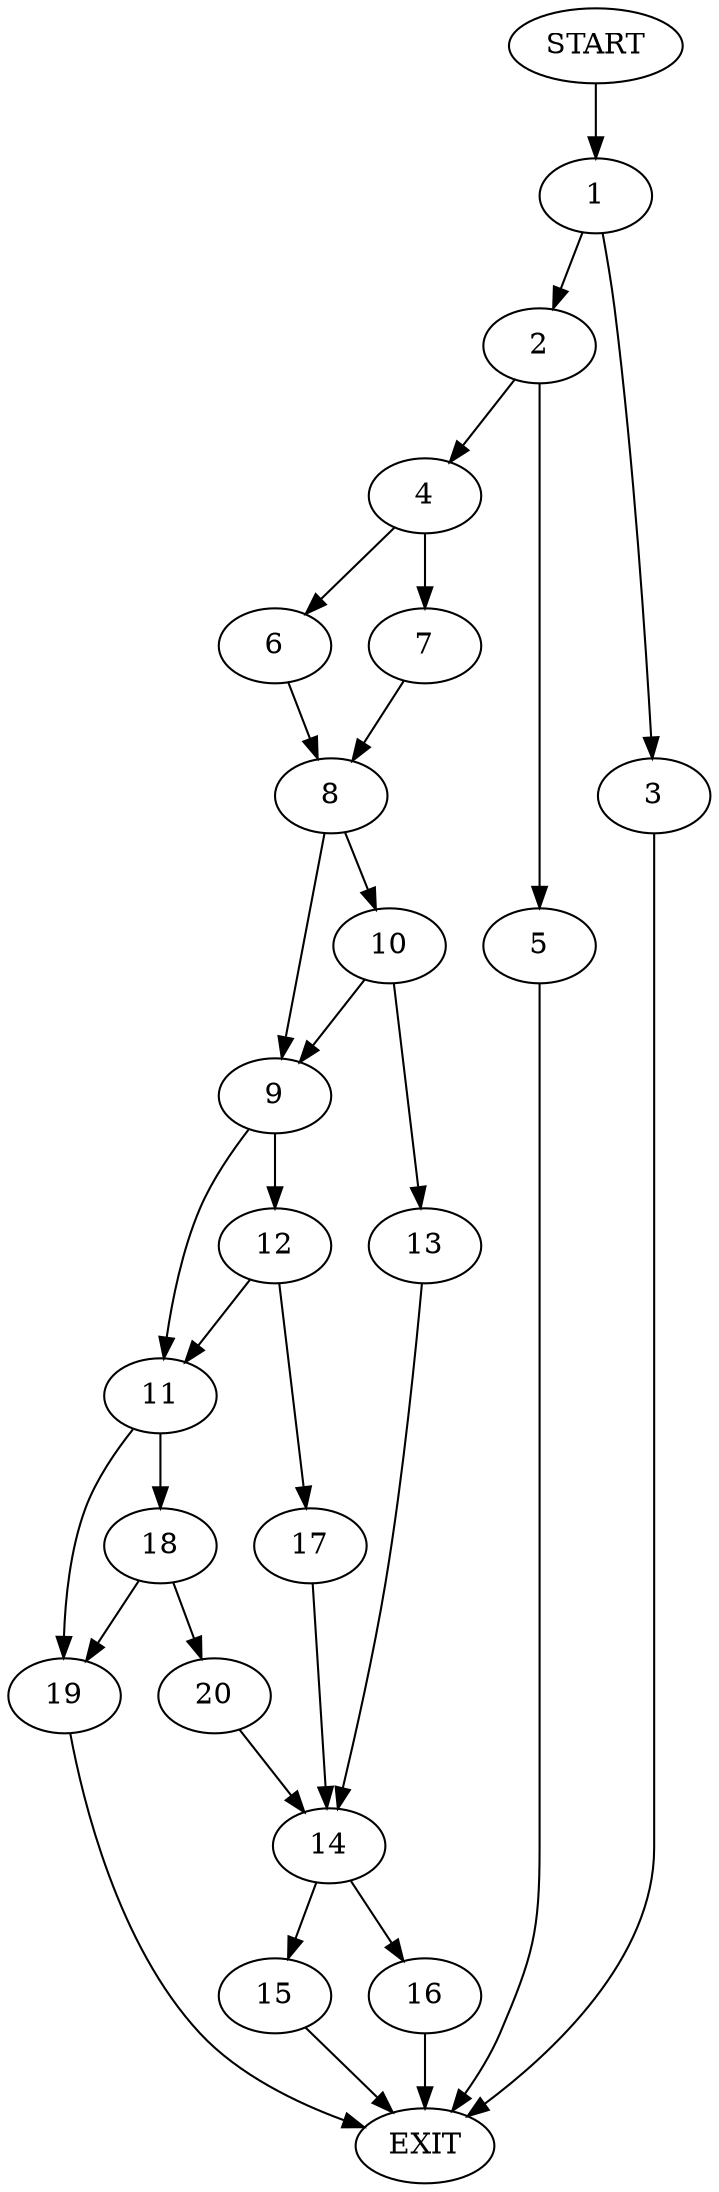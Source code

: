 digraph {
0 [label="START"]
21 [label="EXIT"]
0 -> 1
1 -> 2
1 -> 3
3 -> 21
2 -> 4
2 -> 5
4 -> 6
4 -> 7
5 -> 21
7 -> 8
6 -> 8
8 -> 9
8 -> 10
9 -> 11
9 -> 12
10 -> 9
10 -> 13
13 -> 14
14 -> 15
14 -> 16
12 -> 11
12 -> 17
11 -> 18
11 -> 19
17 -> 14
19 -> 21
18 -> 20
18 -> 19
20 -> 14
16 -> 21
15 -> 21
}
